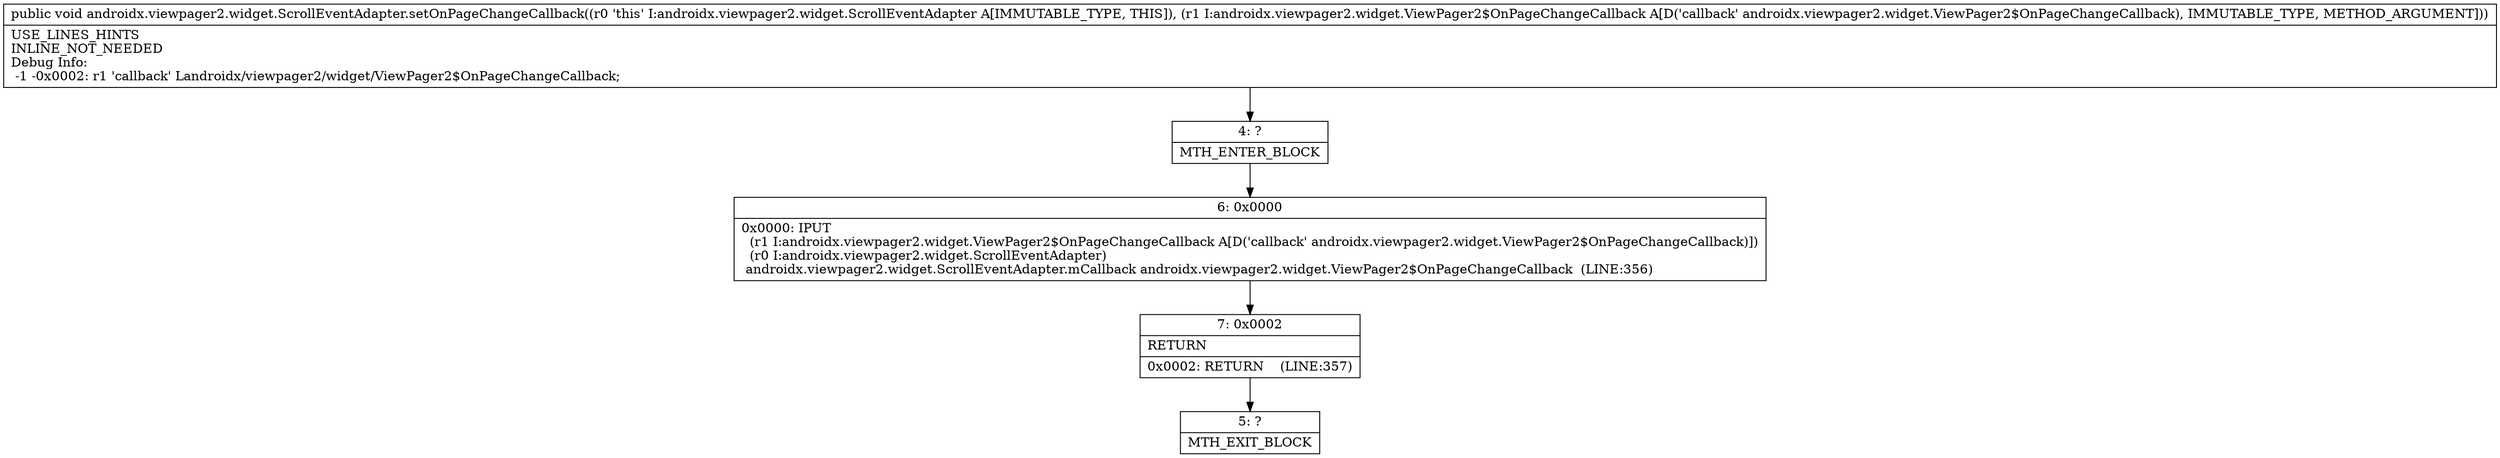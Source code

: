digraph "CFG forandroidx.viewpager2.widget.ScrollEventAdapter.setOnPageChangeCallback(Landroidx\/viewpager2\/widget\/ViewPager2$OnPageChangeCallback;)V" {
Node_4 [shape=record,label="{4\:\ ?|MTH_ENTER_BLOCK\l}"];
Node_6 [shape=record,label="{6\:\ 0x0000|0x0000: IPUT  \l  (r1 I:androidx.viewpager2.widget.ViewPager2$OnPageChangeCallback A[D('callback' androidx.viewpager2.widget.ViewPager2$OnPageChangeCallback)])\l  (r0 I:androidx.viewpager2.widget.ScrollEventAdapter)\l androidx.viewpager2.widget.ScrollEventAdapter.mCallback androidx.viewpager2.widget.ViewPager2$OnPageChangeCallback  (LINE:356)\l}"];
Node_7 [shape=record,label="{7\:\ 0x0002|RETURN\l|0x0002: RETURN    (LINE:357)\l}"];
Node_5 [shape=record,label="{5\:\ ?|MTH_EXIT_BLOCK\l}"];
MethodNode[shape=record,label="{public void androidx.viewpager2.widget.ScrollEventAdapter.setOnPageChangeCallback((r0 'this' I:androidx.viewpager2.widget.ScrollEventAdapter A[IMMUTABLE_TYPE, THIS]), (r1 I:androidx.viewpager2.widget.ViewPager2$OnPageChangeCallback A[D('callback' androidx.viewpager2.widget.ViewPager2$OnPageChangeCallback), IMMUTABLE_TYPE, METHOD_ARGUMENT]))  | USE_LINES_HINTS\lINLINE_NOT_NEEDED\lDebug Info:\l  \-1 \-0x0002: r1 'callback' Landroidx\/viewpager2\/widget\/ViewPager2$OnPageChangeCallback;\l}"];
MethodNode -> Node_4;Node_4 -> Node_6;
Node_6 -> Node_7;
Node_7 -> Node_5;
}

